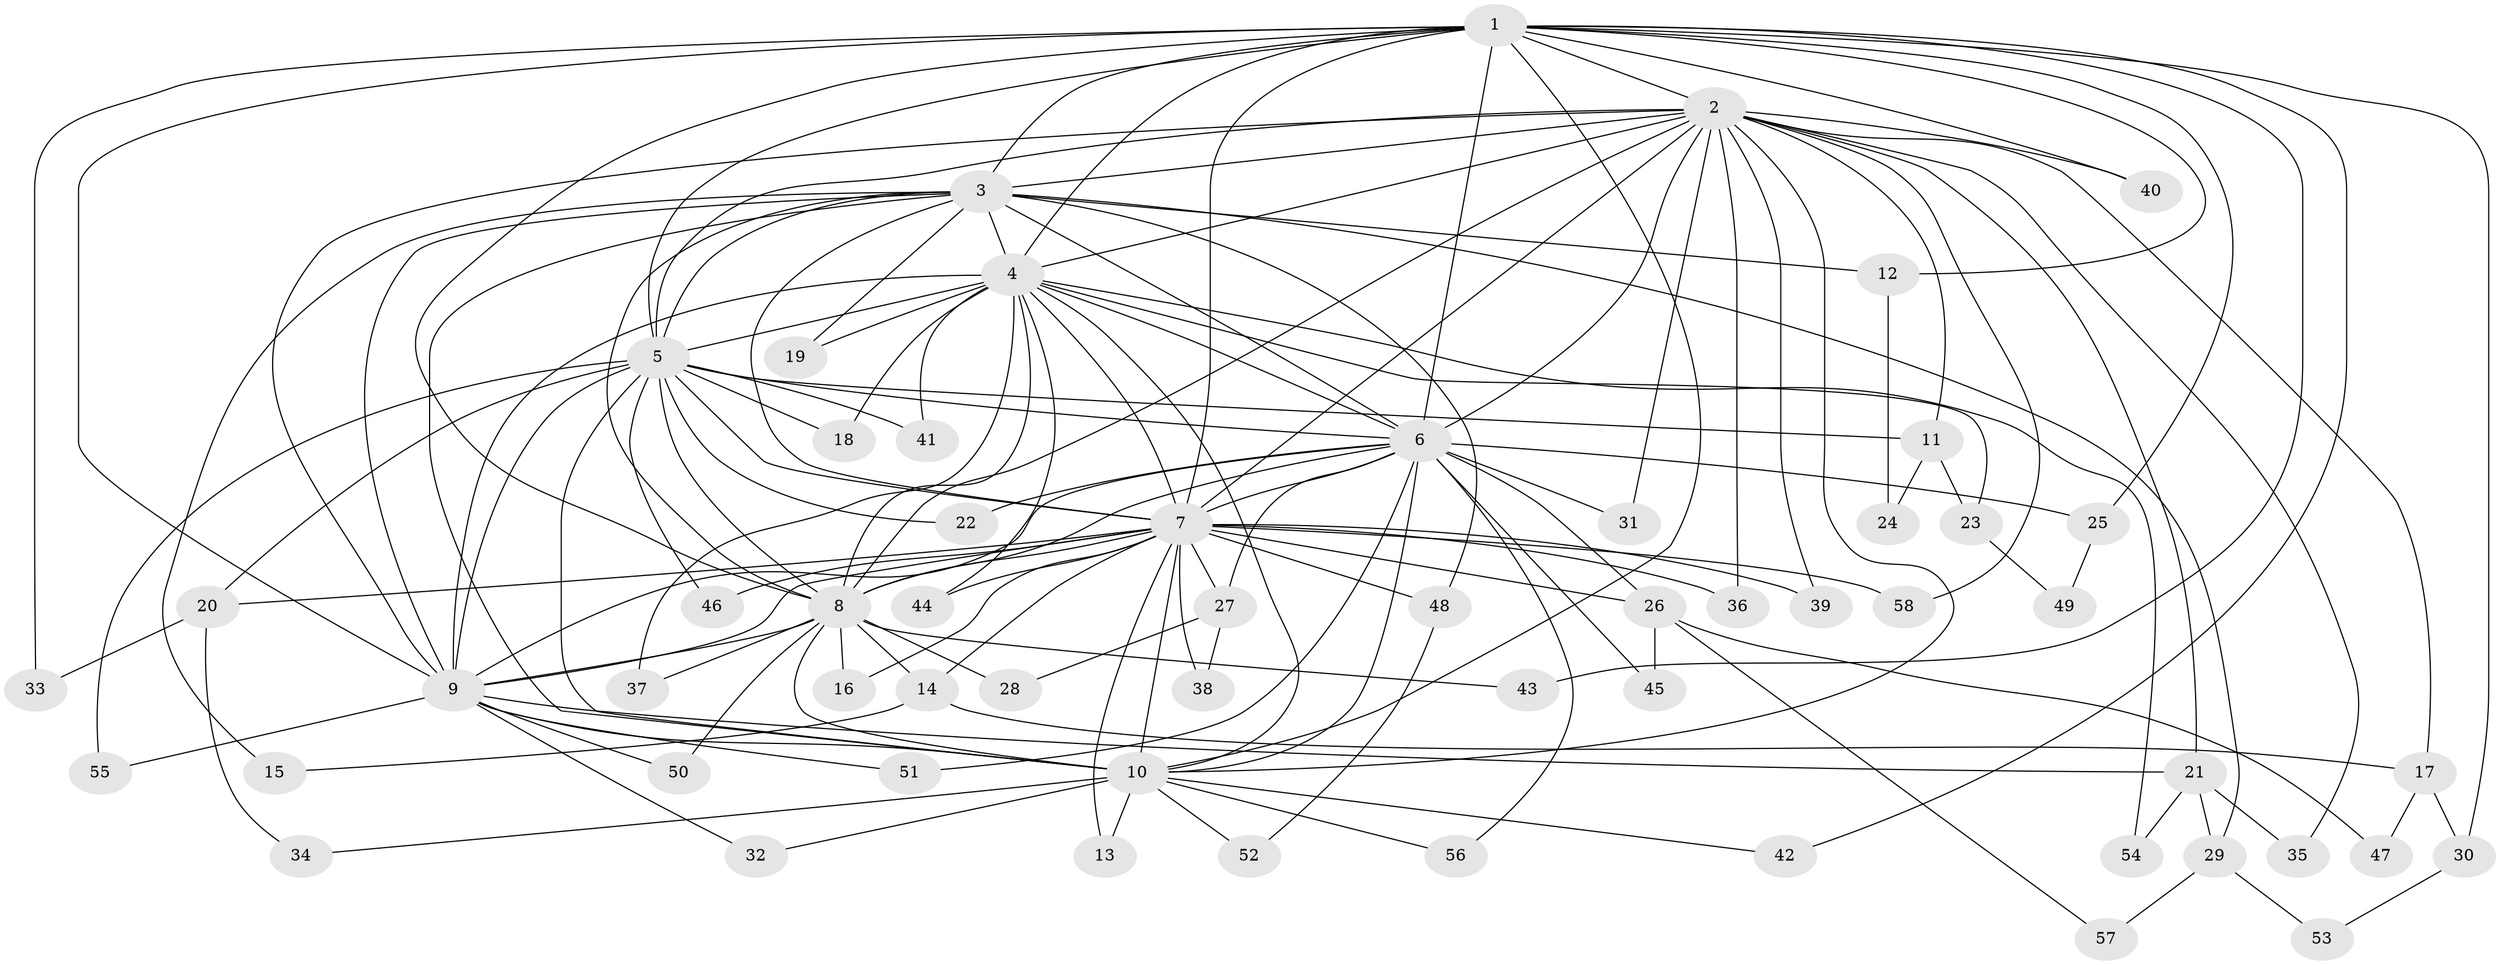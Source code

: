 // Generated by graph-tools (version 1.1) at 2025/11/02/27/25 16:11:07]
// undirected, 58 vertices, 141 edges
graph export_dot {
graph [start="1"]
  node [color=gray90,style=filled];
  1;
  2;
  3;
  4;
  5;
  6;
  7;
  8;
  9;
  10;
  11;
  12;
  13;
  14;
  15;
  16;
  17;
  18;
  19;
  20;
  21;
  22;
  23;
  24;
  25;
  26;
  27;
  28;
  29;
  30;
  31;
  32;
  33;
  34;
  35;
  36;
  37;
  38;
  39;
  40;
  41;
  42;
  43;
  44;
  45;
  46;
  47;
  48;
  49;
  50;
  51;
  52;
  53;
  54;
  55;
  56;
  57;
  58;
  1 -- 2;
  1 -- 3;
  1 -- 4;
  1 -- 5;
  1 -- 6;
  1 -- 7;
  1 -- 8;
  1 -- 9;
  1 -- 10;
  1 -- 12;
  1 -- 25;
  1 -- 30;
  1 -- 33;
  1 -- 40;
  1 -- 42;
  1 -- 43;
  2 -- 3;
  2 -- 4;
  2 -- 5;
  2 -- 6;
  2 -- 7;
  2 -- 8;
  2 -- 9;
  2 -- 10;
  2 -- 11;
  2 -- 17;
  2 -- 21;
  2 -- 31;
  2 -- 35;
  2 -- 36;
  2 -- 39;
  2 -- 40;
  2 -- 58;
  3 -- 4;
  3 -- 5;
  3 -- 6;
  3 -- 7;
  3 -- 8;
  3 -- 9;
  3 -- 10;
  3 -- 12;
  3 -- 15;
  3 -- 19;
  3 -- 29;
  3 -- 48;
  4 -- 5;
  4 -- 6;
  4 -- 7;
  4 -- 8;
  4 -- 9;
  4 -- 10;
  4 -- 18;
  4 -- 19;
  4 -- 23;
  4 -- 37;
  4 -- 41;
  4 -- 44;
  4 -- 54;
  5 -- 6;
  5 -- 7;
  5 -- 8;
  5 -- 9;
  5 -- 10;
  5 -- 11;
  5 -- 18;
  5 -- 20;
  5 -- 22;
  5 -- 41;
  5 -- 46;
  5 -- 55;
  6 -- 7;
  6 -- 8;
  6 -- 9;
  6 -- 10;
  6 -- 22;
  6 -- 25;
  6 -- 26;
  6 -- 27;
  6 -- 31;
  6 -- 45;
  6 -- 51;
  6 -- 56;
  7 -- 8;
  7 -- 9;
  7 -- 10;
  7 -- 13;
  7 -- 14;
  7 -- 16;
  7 -- 20;
  7 -- 26;
  7 -- 27;
  7 -- 36;
  7 -- 38;
  7 -- 39;
  7 -- 44;
  7 -- 46;
  7 -- 48;
  7 -- 58;
  8 -- 9;
  8 -- 10;
  8 -- 14;
  8 -- 16;
  8 -- 28;
  8 -- 37;
  8 -- 43;
  8 -- 50;
  9 -- 10;
  9 -- 21;
  9 -- 32;
  9 -- 50;
  9 -- 51;
  9 -- 55;
  10 -- 13;
  10 -- 32;
  10 -- 34;
  10 -- 42;
  10 -- 52;
  10 -- 56;
  11 -- 23;
  11 -- 24;
  12 -- 24;
  14 -- 15;
  14 -- 17;
  17 -- 30;
  17 -- 47;
  20 -- 33;
  20 -- 34;
  21 -- 29;
  21 -- 35;
  21 -- 54;
  23 -- 49;
  25 -- 49;
  26 -- 45;
  26 -- 47;
  26 -- 57;
  27 -- 28;
  27 -- 38;
  29 -- 53;
  29 -- 57;
  30 -- 53;
  48 -- 52;
}
